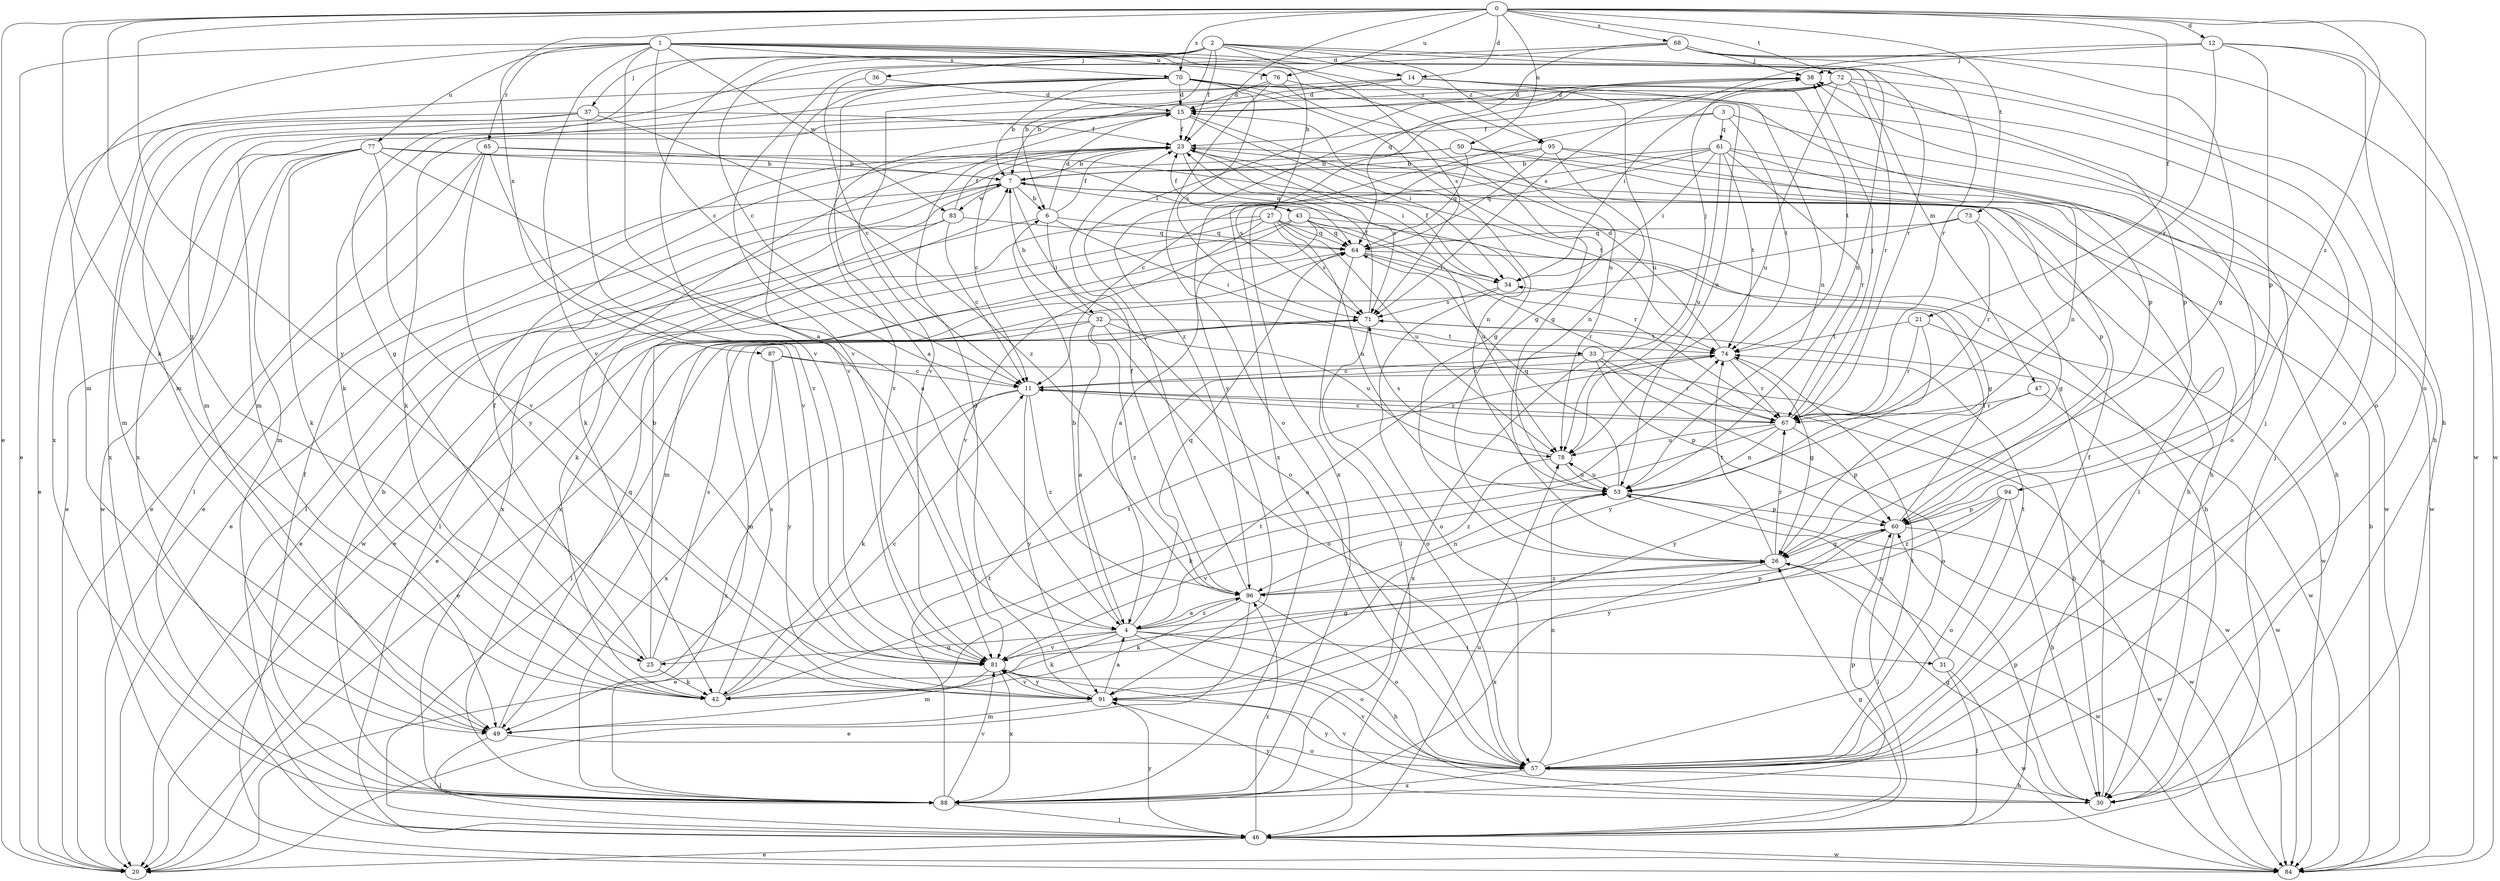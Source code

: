 strict digraph  {
0;
1;
2;
3;
4;
6;
7;
11;
12;
14;
15;
20;
21;
23;
25;
26;
27;
30;
31;
32;
33;
34;
36;
37;
38;
42;
43;
46;
47;
49;
50;
53;
57;
60;
61;
64;
65;
67;
68;
70;
71;
72;
73;
74;
76;
77;
78;
81;
83;
84;
87;
88;
91;
94;
95;
96;
0 -> 12  [label=d];
0 -> 14  [label=d];
0 -> 20  [label=e];
0 -> 21  [label=f];
0 -> 23  [label=f];
0 -> 25  [label=g];
0 -> 42  [label=k];
0 -> 50  [label=n];
0 -> 57  [label=o];
0 -> 68  [label=s];
0 -> 70  [label=s];
0 -> 72  [label=t];
0 -> 73  [label=t];
0 -> 76  [label=u];
0 -> 87  [label=x];
0 -> 91  [label=y];
0 -> 94  [label=z];
1 -> 4  [label=a];
1 -> 11  [label=c];
1 -> 20  [label=e];
1 -> 27  [label=h];
1 -> 47  [label=m];
1 -> 49  [label=m];
1 -> 65  [label=r];
1 -> 67  [label=r];
1 -> 70  [label=s];
1 -> 76  [label=u];
1 -> 77  [label=u];
1 -> 81  [label=v];
1 -> 83  [label=w];
1 -> 95  [label=z];
2 -> 6  [label=b];
2 -> 11  [label=c];
2 -> 14  [label=d];
2 -> 23  [label=f];
2 -> 25  [label=g];
2 -> 30  [label=h];
2 -> 36  [label=j];
2 -> 37  [label=j];
2 -> 53  [label=n];
2 -> 71  [label=s];
2 -> 81  [label=v];
2 -> 95  [label=z];
3 -> 23  [label=f];
3 -> 57  [label=o];
3 -> 61  [label=q];
3 -> 74  [label=t];
3 -> 88  [label=x];
4 -> 6  [label=b];
4 -> 25  [label=g];
4 -> 30  [label=h];
4 -> 31  [label=i];
4 -> 42  [label=k];
4 -> 57  [label=o];
4 -> 60  [label=p];
4 -> 64  [label=q];
4 -> 81  [label=v];
4 -> 96  [label=z];
6 -> 15  [label=d];
6 -> 20  [label=e];
6 -> 23  [label=f];
6 -> 32  [label=i];
6 -> 33  [label=i];
6 -> 64  [label=q];
7 -> 6  [label=b];
7 -> 20  [label=e];
7 -> 30  [label=h];
7 -> 43  [label=l];
7 -> 46  [label=l];
7 -> 57  [label=o];
7 -> 83  [label=w];
11 -> 42  [label=k];
11 -> 67  [label=r];
11 -> 84  [label=w];
11 -> 88  [label=x];
11 -> 91  [label=y];
11 -> 96  [label=z];
12 -> 38  [label=j];
12 -> 57  [label=o];
12 -> 60  [label=p];
12 -> 67  [label=r];
12 -> 71  [label=s];
12 -> 84  [label=w];
14 -> 7  [label=b];
14 -> 15  [label=d];
14 -> 53  [label=n];
14 -> 74  [label=t];
14 -> 78  [label=u];
14 -> 81  [label=v];
15 -> 23  [label=f];
15 -> 26  [label=g];
15 -> 34  [label=i];
15 -> 42  [label=k];
15 -> 81  [label=v];
15 -> 88  [label=x];
21 -> 67  [label=r];
21 -> 74  [label=t];
21 -> 84  [label=w];
21 -> 91  [label=y];
23 -> 7  [label=b];
23 -> 11  [label=c];
23 -> 34  [label=i];
23 -> 42  [label=k];
23 -> 46  [label=l];
23 -> 64  [label=q];
23 -> 71  [label=s];
25 -> 7  [label=b];
25 -> 23  [label=f];
25 -> 42  [label=k];
25 -> 71  [label=s];
25 -> 74  [label=t];
26 -> 67  [label=r];
26 -> 74  [label=t];
26 -> 84  [label=w];
26 -> 88  [label=x];
26 -> 96  [label=z];
27 -> 46  [label=l];
27 -> 53  [label=n];
27 -> 64  [label=q];
27 -> 67  [label=r];
27 -> 71  [label=s];
27 -> 78  [label=u];
27 -> 81  [label=v];
27 -> 84  [label=w];
30 -> 26  [label=g];
30 -> 60  [label=p];
30 -> 71  [label=s];
30 -> 81  [label=v];
30 -> 91  [label=y];
31 -> 46  [label=l];
31 -> 53  [label=n];
31 -> 74  [label=t];
31 -> 84  [label=w];
32 -> 4  [label=a];
32 -> 7  [label=b];
32 -> 20  [label=e];
32 -> 46  [label=l];
32 -> 57  [label=o];
32 -> 74  [label=t];
32 -> 78  [label=u];
32 -> 96  [label=z];
33 -> 4  [label=a];
33 -> 11  [label=c];
33 -> 38  [label=j];
33 -> 57  [label=o];
33 -> 60  [label=p];
33 -> 67  [label=r];
33 -> 88  [label=x];
34 -> 23  [label=f];
34 -> 57  [label=o];
34 -> 71  [label=s];
36 -> 11  [label=c];
36 -> 15  [label=d];
37 -> 20  [label=e];
37 -> 23  [label=f];
37 -> 49  [label=m];
37 -> 81  [label=v];
37 -> 88  [label=x];
37 -> 96  [label=z];
38 -> 15  [label=d];
38 -> 49  [label=m];
42 -> 11  [label=c];
42 -> 71  [label=s];
42 -> 74  [label=t];
43 -> 4  [label=a];
43 -> 20  [label=e];
43 -> 23  [label=f];
43 -> 26  [label=g];
43 -> 30  [label=h];
43 -> 64  [label=q];
43 -> 78  [label=u];
43 -> 88  [label=x];
46 -> 20  [label=e];
46 -> 26  [label=g];
46 -> 38  [label=j];
46 -> 78  [label=u];
46 -> 84  [label=w];
46 -> 91  [label=y];
46 -> 96  [label=z];
47 -> 67  [label=r];
47 -> 84  [label=w];
47 -> 91  [label=y];
49 -> 46  [label=l];
49 -> 57  [label=o];
49 -> 64  [label=q];
50 -> 7  [label=b];
50 -> 20  [label=e];
50 -> 60  [label=p];
50 -> 64  [label=q];
50 -> 84  [label=w];
53 -> 60  [label=p];
53 -> 64  [label=q];
53 -> 78  [label=u];
53 -> 81  [label=v];
53 -> 84  [label=w];
57 -> 23  [label=f];
57 -> 30  [label=h];
57 -> 38  [label=j];
57 -> 53  [label=n];
57 -> 74  [label=t];
57 -> 81  [label=v];
57 -> 88  [label=x];
57 -> 91  [label=y];
60 -> 26  [label=g];
60 -> 34  [label=i];
60 -> 46  [label=l];
60 -> 84  [label=w];
60 -> 91  [label=y];
61 -> 7  [label=b];
61 -> 11  [label=c];
61 -> 30  [label=h];
61 -> 34  [label=i];
61 -> 53  [label=n];
61 -> 67  [label=r];
61 -> 74  [label=t];
61 -> 78  [label=u];
61 -> 88  [label=x];
64 -> 20  [label=e];
64 -> 34  [label=i];
64 -> 46  [label=l];
64 -> 67  [label=r];
64 -> 84  [label=w];
65 -> 7  [label=b];
65 -> 20  [label=e];
65 -> 46  [label=l];
65 -> 53  [label=n];
65 -> 81  [label=v];
65 -> 91  [label=y];
67 -> 11  [label=c];
67 -> 38  [label=j];
67 -> 42  [label=k];
67 -> 53  [label=n];
67 -> 60  [label=p];
67 -> 78  [label=u];
68 -> 26  [label=g];
68 -> 38  [label=j];
68 -> 49  [label=m];
68 -> 64  [label=q];
68 -> 67  [label=r];
68 -> 81  [label=v];
68 -> 84  [label=w];
70 -> 4  [label=a];
70 -> 7  [label=b];
70 -> 15  [label=d];
70 -> 26  [label=g];
70 -> 30  [label=h];
70 -> 49  [label=m];
70 -> 53  [label=n];
70 -> 60  [label=p];
70 -> 71  [label=s];
70 -> 81  [label=v];
70 -> 88  [label=x];
71 -> 23  [label=f];
71 -> 49  [label=m];
71 -> 57  [label=o];
71 -> 74  [label=t];
72 -> 15  [label=d];
72 -> 34  [label=i];
72 -> 57  [label=o];
72 -> 60  [label=p];
72 -> 67  [label=r];
72 -> 78  [label=u];
72 -> 91  [label=y];
72 -> 96  [label=z];
73 -> 26  [label=g];
73 -> 49  [label=m];
73 -> 64  [label=q];
73 -> 67  [label=r];
74 -> 11  [label=c];
74 -> 15  [label=d];
74 -> 26  [label=g];
74 -> 67  [label=r];
76 -> 15  [label=d];
76 -> 26  [label=g];
76 -> 42  [label=k];
76 -> 57  [label=o];
76 -> 78  [label=u];
77 -> 4  [label=a];
77 -> 7  [label=b];
77 -> 20  [label=e];
77 -> 42  [label=k];
77 -> 49  [label=m];
77 -> 74  [label=t];
77 -> 81  [label=v];
77 -> 84  [label=w];
78 -> 53  [label=n];
78 -> 71  [label=s];
78 -> 96  [label=z];
81 -> 26  [label=g];
81 -> 49  [label=m];
81 -> 88  [label=x];
81 -> 91  [label=y];
83 -> 11  [label=c];
83 -> 23  [label=f];
83 -> 42  [label=k];
83 -> 64  [label=q];
83 -> 88  [label=x];
84 -> 7  [label=b];
87 -> 11  [label=c];
87 -> 30  [label=h];
87 -> 88  [label=x];
87 -> 91  [label=y];
88 -> 7  [label=b];
88 -> 23  [label=f];
88 -> 46  [label=l];
88 -> 60  [label=p];
88 -> 74  [label=t];
88 -> 81  [label=v];
91 -> 4  [label=a];
91 -> 15  [label=d];
91 -> 49  [label=m];
91 -> 81  [label=v];
94 -> 20  [label=e];
94 -> 30  [label=h];
94 -> 57  [label=o];
94 -> 60  [label=p];
94 -> 96  [label=z];
95 -> 7  [label=b];
95 -> 30  [label=h];
95 -> 53  [label=n];
95 -> 64  [label=q];
95 -> 71  [label=s];
95 -> 84  [label=w];
96 -> 4  [label=a];
96 -> 20  [label=e];
96 -> 23  [label=f];
96 -> 38  [label=j];
96 -> 42  [label=k];
96 -> 53  [label=n];
96 -> 57  [label=o];
}
